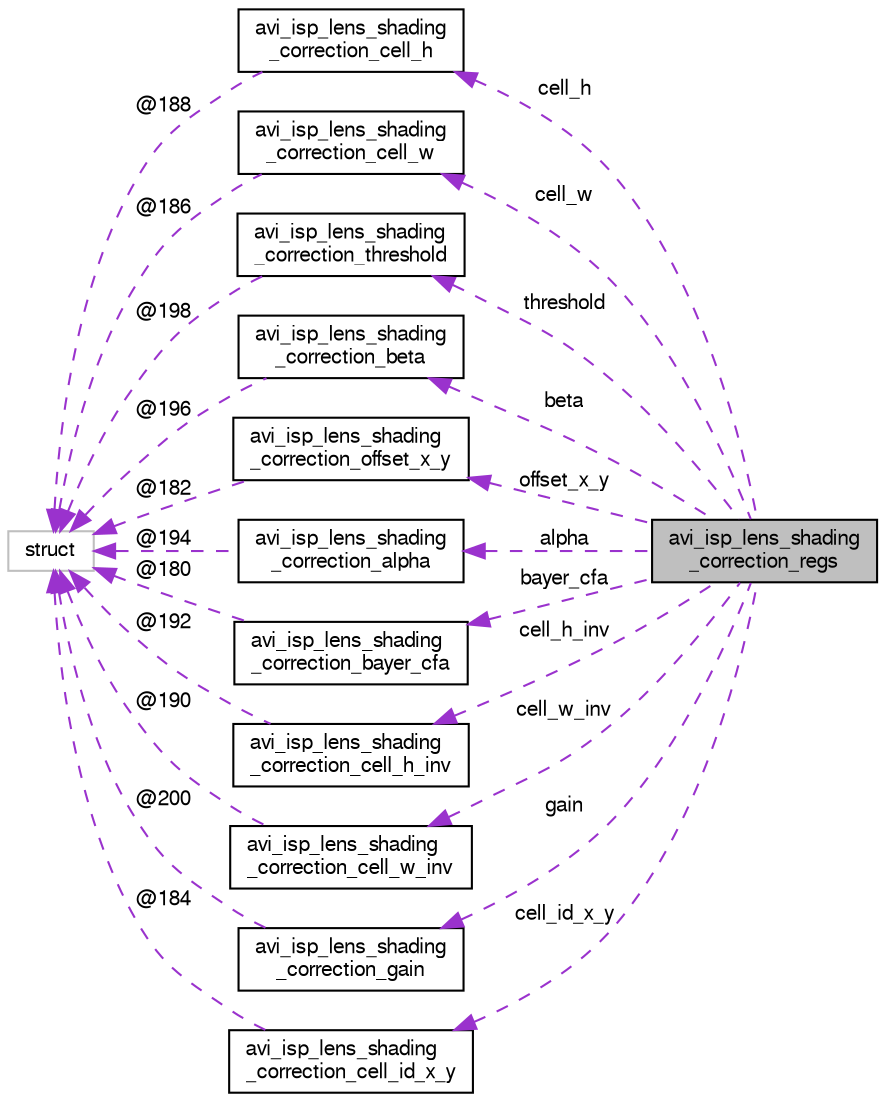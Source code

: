 digraph "avi_isp_lens_shading_correction_regs"
{
  edge [fontname="FreeSans",fontsize="10",labelfontname="FreeSans",labelfontsize="10"];
  node [fontname="FreeSans",fontsize="10",shape=record];
  rankdir="LR";
  Node1 [label="avi_isp_lens_shading\l_correction_regs",height=0.2,width=0.4,color="black", fillcolor="grey75", style="filled", fontcolor="black"];
  Node2 -> Node1 [dir="back",color="darkorchid3",fontsize="10",style="dashed",label=" cell_h" ,fontname="FreeSans"];
  Node2 [label="avi_isp_lens_shading\l_correction_cell_h",height=0.2,width=0.4,color="black", fillcolor="white", style="filled",URL="$avi__isp__lens__shading__correction_8h.html#unionavi__isp__lens__shading__correction__cell__h"];
  Node3 -> Node2 [dir="back",color="darkorchid3",fontsize="10",style="dashed",label=" @188" ,fontname="FreeSans"];
  Node3 [label="struct",height=0.2,width=0.4,color="grey75", fillcolor="white", style="filled"];
  Node4 -> Node1 [dir="back",color="darkorchid3",fontsize="10",style="dashed",label=" cell_w" ,fontname="FreeSans"];
  Node4 [label="avi_isp_lens_shading\l_correction_cell_w",height=0.2,width=0.4,color="black", fillcolor="white", style="filled",URL="$avi__isp__lens__shading__correction_8h.html#unionavi__isp__lens__shading__correction__cell__w"];
  Node3 -> Node4 [dir="back",color="darkorchid3",fontsize="10",style="dashed",label=" @186" ,fontname="FreeSans"];
  Node5 -> Node1 [dir="back",color="darkorchid3",fontsize="10",style="dashed",label=" threshold" ,fontname="FreeSans"];
  Node5 [label="avi_isp_lens_shading\l_correction_threshold",height=0.2,width=0.4,color="black", fillcolor="white", style="filled",URL="$avi__isp__lens__shading__correction_8h.html#unionavi__isp__lens__shading__correction__threshold"];
  Node3 -> Node5 [dir="back",color="darkorchid3",fontsize="10",style="dashed",label=" @198" ,fontname="FreeSans"];
  Node6 -> Node1 [dir="back",color="darkorchid3",fontsize="10",style="dashed",label=" beta" ,fontname="FreeSans"];
  Node6 [label="avi_isp_lens_shading\l_correction_beta",height=0.2,width=0.4,color="black", fillcolor="white", style="filled",URL="$avi__isp__lens__shading__correction_8h.html#unionavi__isp__lens__shading__correction__beta"];
  Node3 -> Node6 [dir="back",color="darkorchid3",fontsize="10",style="dashed",label=" @196" ,fontname="FreeSans"];
  Node7 -> Node1 [dir="back",color="darkorchid3",fontsize="10",style="dashed",label=" offset_x_y" ,fontname="FreeSans"];
  Node7 [label="avi_isp_lens_shading\l_correction_offset_x_y",height=0.2,width=0.4,color="black", fillcolor="white", style="filled",URL="$avi__isp__lens__shading__correction_8h.html#unionavi__isp__lens__shading__correction__offset__x__y"];
  Node3 -> Node7 [dir="back",color="darkorchid3",fontsize="10",style="dashed",label=" @182" ,fontname="FreeSans"];
  Node8 -> Node1 [dir="back",color="darkorchid3",fontsize="10",style="dashed",label=" alpha" ,fontname="FreeSans"];
  Node8 [label="avi_isp_lens_shading\l_correction_alpha",height=0.2,width=0.4,color="black", fillcolor="white", style="filled",URL="$avi__isp__lens__shading__correction_8h.html#unionavi__isp__lens__shading__correction__alpha"];
  Node3 -> Node8 [dir="back",color="darkorchid3",fontsize="10",style="dashed",label=" @194" ,fontname="FreeSans"];
  Node9 -> Node1 [dir="back",color="darkorchid3",fontsize="10",style="dashed",label=" bayer_cfa" ,fontname="FreeSans"];
  Node9 [label="avi_isp_lens_shading\l_correction_bayer_cfa",height=0.2,width=0.4,color="black", fillcolor="white", style="filled",URL="$avi__isp__lens__shading__correction_8h.html#unionavi__isp__lens__shading__correction__bayer__cfa"];
  Node3 -> Node9 [dir="back",color="darkorchid3",fontsize="10",style="dashed",label=" @180" ,fontname="FreeSans"];
  Node10 -> Node1 [dir="back",color="darkorchid3",fontsize="10",style="dashed",label=" cell_h_inv" ,fontname="FreeSans"];
  Node10 [label="avi_isp_lens_shading\l_correction_cell_h_inv",height=0.2,width=0.4,color="black", fillcolor="white", style="filled",URL="$avi__isp__lens__shading__correction_8h.html#unionavi__isp__lens__shading__correction__cell__h__inv"];
  Node3 -> Node10 [dir="back",color="darkorchid3",fontsize="10",style="dashed",label=" @192" ,fontname="FreeSans"];
  Node11 -> Node1 [dir="back",color="darkorchid3",fontsize="10",style="dashed",label=" cell_w_inv" ,fontname="FreeSans"];
  Node11 [label="avi_isp_lens_shading\l_correction_cell_w_inv",height=0.2,width=0.4,color="black", fillcolor="white", style="filled",URL="$avi__isp__lens__shading__correction_8h.html#unionavi__isp__lens__shading__correction__cell__w__inv"];
  Node3 -> Node11 [dir="back",color="darkorchid3",fontsize="10",style="dashed",label=" @190" ,fontname="FreeSans"];
  Node12 -> Node1 [dir="back",color="darkorchid3",fontsize="10",style="dashed",label=" gain" ,fontname="FreeSans"];
  Node12 [label="avi_isp_lens_shading\l_correction_gain",height=0.2,width=0.4,color="black", fillcolor="white", style="filled",URL="$avi__isp__lens__shading__correction_8h.html#unionavi__isp__lens__shading__correction__gain"];
  Node3 -> Node12 [dir="back",color="darkorchid3",fontsize="10",style="dashed",label=" @200" ,fontname="FreeSans"];
  Node13 -> Node1 [dir="back",color="darkorchid3",fontsize="10",style="dashed",label=" cell_id_x_y" ,fontname="FreeSans"];
  Node13 [label="avi_isp_lens_shading\l_correction_cell_id_x_y",height=0.2,width=0.4,color="black", fillcolor="white", style="filled",URL="$avi__isp__lens__shading__correction_8h.html#unionavi__isp__lens__shading__correction__cell__id__x__y"];
  Node3 -> Node13 [dir="back",color="darkorchid3",fontsize="10",style="dashed",label=" @184" ,fontname="FreeSans"];
}
